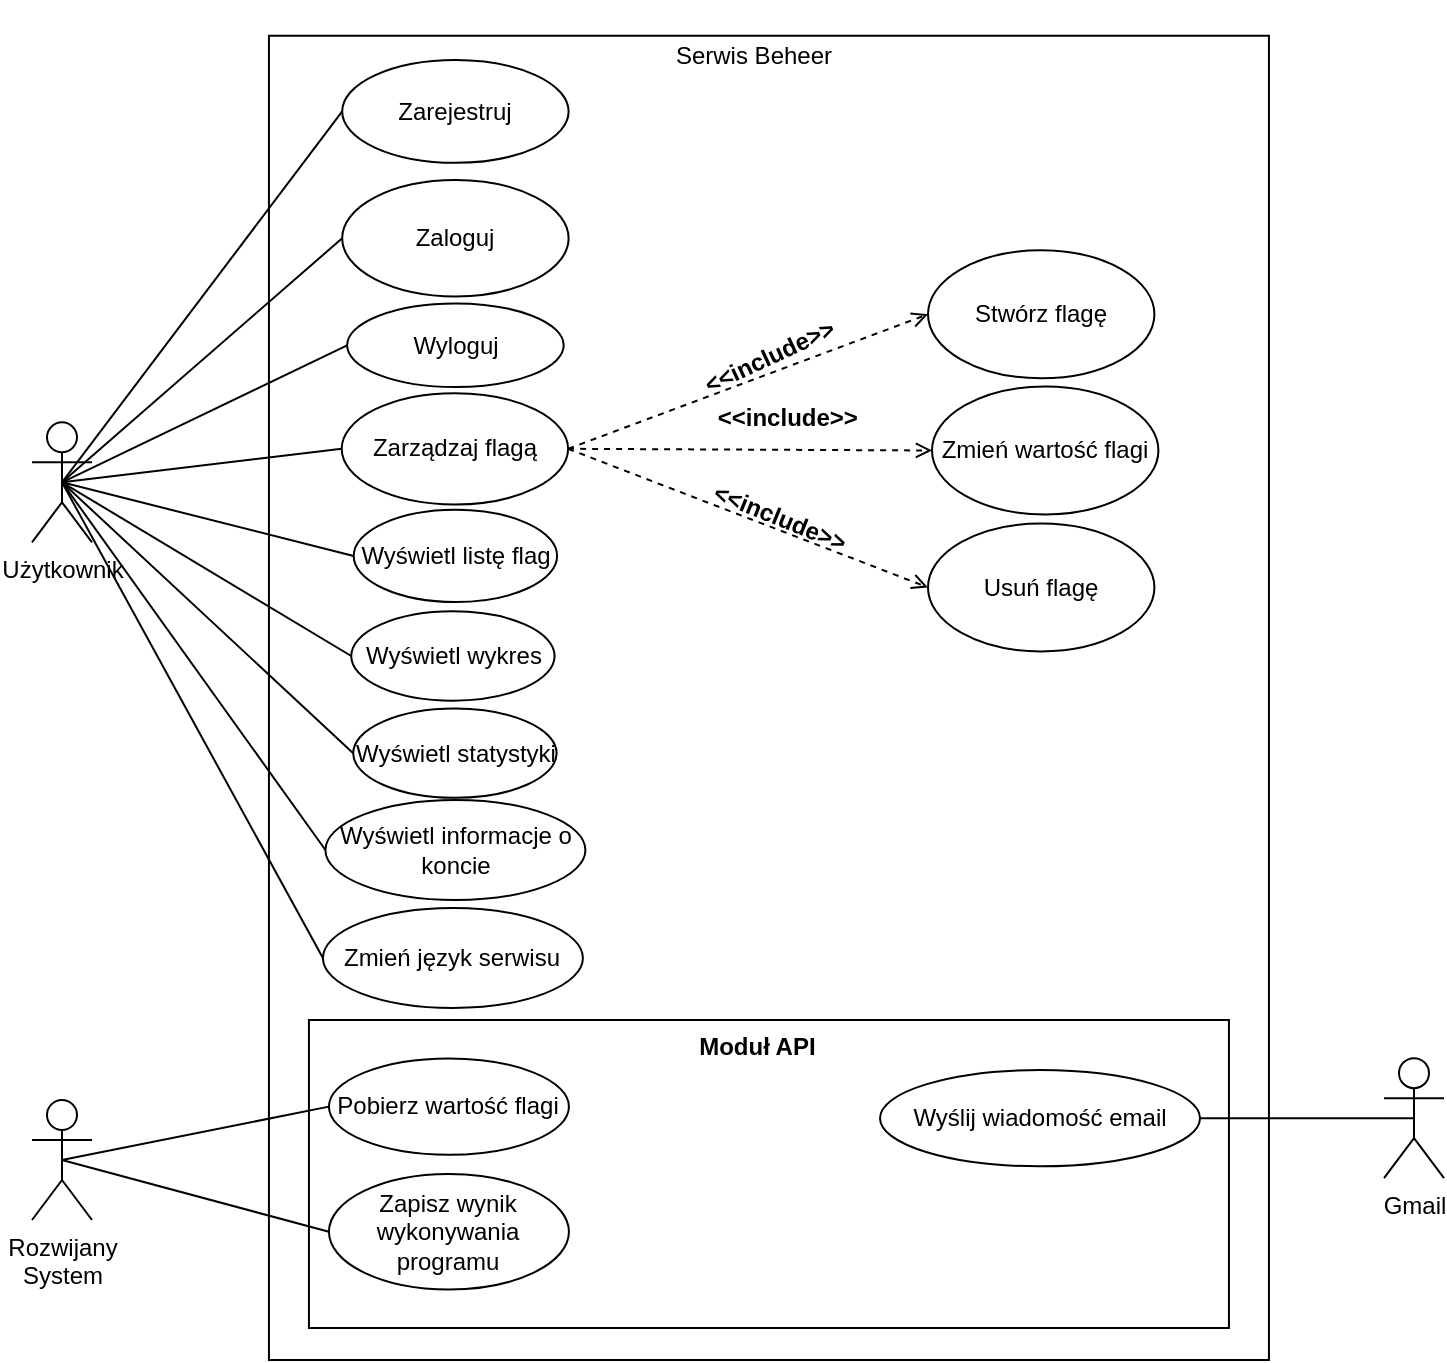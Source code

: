 <mxfile version="17.1.2" type="device"><diagram id="fwJn8Ch7LkDBj_WFxaw9" name="Page-1"><mxGraphModel dx="868" dy="482" grid="1" gridSize="10" guides="1" tooltips="1" connect="1" arrows="1" fold="1" page="1" pageScale="1" pageWidth="827" pageHeight="1169" math="0" shadow="0"><root><mxCell id="0"/><mxCell id="1" parent="0"/><mxCell id="4bolcon3FT-rSPbx6MUC-4" value="" style="group" parent="1" vertex="1" connectable="0"><mxGeometry x="180" y="30" width="508.47" height="680" as="geometry"/></mxCell><mxCell id="4bolcon3FT-rSPbx6MUC-1" value="" style="rounded=0;whiteSpace=wrap;html=1;" parent="4bolcon3FT-rSPbx6MUC-4" vertex="1"><mxGeometry x="8.47" y="17.87" width="500" height="662.13" as="geometry"/></mxCell><mxCell id="4bolcon3FT-rSPbx6MUC-3" value="Serwis Beheer" style="text;html=1;strokeColor=none;fillColor=none;align=center;verticalAlign=middle;whiteSpace=wrap;rounded=0;" parent="4bolcon3FT-rSPbx6MUC-4" vertex="1"><mxGeometry x="203.949" y="8.933" width="94.34" height="38.389" as="geometry"/></mxCell><mxCell id="4bolcon3FT-rSPbx6MUC-10" value="Stwórz flagę" style="ellipse;whiteSpace=wrap;html=1;" parent="4bolcon3FT-rSPbx6MUC-4" vertex="1"><mxGeometry x="337.999" y="125.159" width="113.208" height="63.982" as="geometry"/></mxCell><mxCell id="4bolcon3FT-rSPbx6MUC-12" value="Zmień wartość flagi" style="ellipse;whiteSpace=wrap;html=1;" parent="4bolcon3FT-rSPbx6MUC-4" vertex="1"><mxGeometry x="339.999" y="193.248" width="113.208" height="63.982" as="geometry"/></mxCell><mxCell id="4bolcon3FT-rSPbx6MUC-13" value="Usuń flagę" style="ellipse;whiteSpace=wrap;html=1;" parent="4bolcon3FT-rSPbx6MUC-4" vertex="1"><mxGeometry x="337.999" y="261.711" width="113.208" height="63.982" as="geometry"/></mxCell><mxCell id="4bolcon3FT-rSPbx6MUC-34" style="edgeStyle=none;rounded=0;orthogonalLoop=1;jettySize=auto;html=1;exitX=1;exitY=0.5;exitDx=0;exitDy=0;entryX=0;entryY=0.5;entryDx=0;entryDy=0;dashed=1;strokeColor=none;" parent="4bolcon3FT-rSPbx6MUC-4" source="4bolcon3FT-rSPbx6MUC-15" target="4bolcon3FT-rSPbx6MUC-10" edge="1"><mxGeometry relative="1" as="geometry"/></mxCell><mxCell id="4bolcon3FT-rSPbx6MUC-36" style="edgeStyle=none;rounded=0;orthogonalLoop=1;jettySize=auto;html=1;exitX=1;exitY=0.5;exitDx=0;exitDy=0;entryX=0;entryY=0.5;entryDx=0;entryDy=0;dashed=1;strokeColor=default;endArrow=open;endFill=0;" parent="4bolcon3FT-rSPbx6MUC-4" source="4bolcon3FT-rSPbx6MUC-15" target="4bolcon3FT-rSPbx6MUC-13" edge="1"><mxGeometry relative="1" as="geometry"/></mxCell><mxCell id="4bolcon3FT-rSPbx6MUC-58" style="edgeStyle=none;rounded=0;orthogonalLoop=1;jettySize=auto;html=1;exitX=1;exitY=0.5;exitDx=0;exitDy=0;entryX=0;entryY=0.5;entryDx=0;entryDy=0;dashed=1;endArrow=open;endFill=0;strokeColor=default;strokeWidth=1;" parent="4bolcon3FT-rSPbx6MUC-4" source="4bolcon3FT-rSPbx6MUC-15" target="4bolcon3FT-rSPbx6MUC-10" edge="1"><mxGeometry relative="1" as="geometry"/></mxCell><mxCell id="4bolcon3FT-rSPbx6MUC-15" value="Zarządzaj flagą" style="ellipse;whiteSpace=wrap;html=1;rounded=0;" parent="4bolcon3FT-rSPbx6MUC-4" vertex="1"><mxGeometry x="44.856" y="196.58" width="113.203" height="55.646" as="geometry"/></mxCell><mxCell id="4bolcon3FT-rSPbx6MUC-16" value="Zarejestruj" style="ellipse;whiteSpace=wrap;html=1;rounded=0;" parent="4bolcon3FT-rSPbx6MUC-4" vertex="1"><mxGeometry x="45.106" y="30" width="113.203" height="51.429" as="geometry"/></mxCell><mxCell id="4bolcon3FT-rSPbx6MUC-17" value="Zaloguj" style="ellipse;whiteSpace=wrap;html=1;rounded=0;" parent="4bolcon3FT-rSPbx6MUC-4" vertex="1"><mxGeometry x="45.106" y="90.003" width="113.203" height="58.192" as="geometry"/></mxCell><mxCell id="4bolcon3FT-rSPbx6MUC-18" value="Wyświetl statystyki" style="ellipse;whiteSpace=wrap;html=1;rounded=0;" parent="4bolcon3FT-rSPbx6MUC-4" vertex="1"><mxGeometry x="50.61" y="354.267" width="101.695" height="44.667" as="geometry"/></mxCell><mxCell id="4bolcon3FT-rSPbx6MUC-19" value="Wyświetl wykres" style="ellipse;whiteSpace=wrap;html=1;rounded=0;" parent="4bolcon3FT-rSPbx6MUC-4" vertex="1"><mxGeometry x="49.61" y="305.667" width="101.695" height="44.667" as="geometry"/></mxCell><mxCell id="4bolcon3FT-rSPbx6MUC-20" value="Wyświetl listę flag" style="ellipse;whiteSpace=wrap;html=1;rounded=0;" parent="4bolcon3FT-rSPbx6MUC-4" vertex="1"><mxGeometry x="50.856" y="254.895" width="101.695" height="46.123" as="geometry"/></mxCell><mxCell id="4bolcon3FT-rSPbx6MUC-47" value="" style="group;rotation=-25;" parent="4bolcon3FT-rSPbx6MUC-4" vertex="1" connectable="0"><mxGeometry x="224.568" y="165.913" width="67.797" height="23.227" as="geometry"/></mxCell><mxCell id="4bolcon3FT-rSPbx6MUC-48" value="" style="group;rotation=-25;" parent="4bolcon3FT-rSPbx6MUC-47" vertex="1" connectable="0"><mxGeometry width="67.797" height="23.227" as="geometry"/></mxCell><mxCell id="4bolcon3FT-rSPbx6MUC-49" style="edgeStyle=none;rounded=0;orthogonalLoop=1;jettySize=auto;html=1;exitX=1;exitY=0.5;exitDx=0;exitDy=0;entryX=0;entryY=0.5;entryDx=0;entryDy=0;dashed=1;strokeColor=default;" parent="4bolcon3FT-rSPbx6MUC-48" edge="1"><mxGeometry relative="1" as="geometry"/></mxCell><mxCell id="4bolcon3FT-rSPbx6MUC-50" value="&lt;&lt;include&gt;&gt;" style="text;align=center;fontStyle=1;verticalAlign=middle;spacingLeft=3;spacingRight=3;strokeColor=none;rotatable=0;points=[[0,0.5],[1,0.5]];portConstraint=eastwest;rounded=0;rotation=-25;" parent="4bolcon3FT-rSPbx6MUC-48" vertex="1"><mxGeometry width="67.797" height="23.227" as="geometry"/></mxCell><mxCell id="4bolcon3FT-rSPbx6MUC-51" value="" style="group;rotation=22;" parent="4bolcon3FT-rSPbx6MUC-4" vertex="1" connectable="0"><mxGeometry x="230.489" y="246.481" width="67.797" height="23.227" as="geometry"/></mxCell><mxCell id="4bolcon3FT-rSPbx6MUC-52" value="" style="group;rotation=22;" parent="4bolcon3FT-rSPbx6MUC-51" vertex="1" connectable="0"><mxGeometry width="67.797" height="23.227" as="geometry"/></mxCell><mxCell id="4bolcon3FT-rSPbx6MUC-53" style="edgeStyle=none;rounded=0;orthogonalLoop=1;jettySize=auto;html=1;exitX=1;exitY=0.5;exitDx=0;exitDy=0;entryX=0;entryY=0.5;entryDx=0;entryDy=0;dashed=1;strokeColor=default;" parent="4bolcon3FT-rSPbx6MUC-52" edge="1"><mxGeometry relative="1" as="geometry"/></mxCell><mxCell id="4bolcon3FT-rSPbx6MUC-54" value="&lt;&lt;include&gt;&gt;" style="text;align=center;fontStyle=1;verticalAlign=middle;spacingLeft=3;spacingRight=3;strokeColor=none;rotatable=0;points=[[0,0.5],[1,0.5]];portConstraint=eastwest;rounded=0;rotation=22;" parent="4bolcon3FT-rSPbx6MUC-52" vertex="1"><mxGeometry width="67.797" height="23.227" as="geometry"/></mxCell><mxCell id="4bolcon3FT-rSPbx6MUC-73" value="" style="group" parent="4bolcon3FT-rSPbx6MUC-4" vertex="1" connectable="0"><mxGeometry x="28.47" y="510" width="460" height="154" as="geometry"/></mxCell><mxCell id="4bolcon3FT-rSPbx6MUC-66" value="" style="html=1;rounded=0;" parent="4bolcon3FT-rSPbx6MUC-73" vertex="1"><mxGeometry width="460" height="154" as="geometry"/></mxCell><mxCell id="4bolcon3FT-rSPbx6MUC-67" value="Moduł API" style="text;align=center;fontStyle=1;verticalAlign=middle;spacingLeft=3;spacingRight=3;strokeColor=none;rotatable=0;points=[[0,0.5],[1,0.5]];portConstraint=eastwest;rounded=0;" parent="4bolcon3FT-rSPbx6MUC-73" vertex="1"><mxGeometry x="184.24" width="80" height="25.025" as="geometry"/></mxCell><mxCell id="4bolcon3FT-rSPbx6MUC-68" value="Pobierz wartość flagi" style="ellipse;whiteSpace=wrap;html=1;rounded=0;" parent="4bolcon3FT-rSPbx6MUC-73" vertex="1"><mxGeometry x="10" y="19.25" width="120" height="48.125" as="geometry"/></mxCell><mxCell id="4bolcon3FT-rSPbx6MUC-69" value="Zapisz wynik wykonywania programu" style="ellipse;whiteSpace=wrap;html=1;rounded=0;" parent="4bolcon3FT-rSPbx6MUC-73" vertex="1"><mxGeometry x="10" y="77" width="120" height="57.75" as="geometry"/></mxCell><mxCell id="JVEXkkZYrkWbvXftNamU-2" value="Wyślij wiadomość email" style="ellipse;whiteSpace=wrap;html=1;" vertex="1" parent="4bolcon3FT-rSPbx6MUC-73"><mxGeometry x="285.54" y="25.025" width="160" height="48.125" as="geometry"/></mxCell><mxCell id="JVEXkkZYrkWbvXftNamU-1" value="Wyloguj" style="ellipse;whiteSpace=wrap;html=1;" vertex="1" parent="4bolcon3FT-rSPbx6MUC-4"><mxGeometry x="47.56" y="151.74" width="108.29" height="41.8" as="geometry"/></mxCell><mxCell id="4bolcon3FT-rSPbx6MUC-46" value="" style="group;rotation=0;" parent="4bolcon3FT-rSPbx6MUC-4" vertex="1" connectable="0"><mxGeometry x="234.0" y="196.576" width="67.797" height="23.227" as="geometry"/></mxCell><mxCell id="4bolcon3FT-rSPbx6MUC-35" style="edgeStyle=none;rounded=0;orthogonalLoop=1;jettySize=auto;html=1;exitX=1;exitY=0.5;exitDx=0;exitDy=0;entryX=0;entryY=0.5;entryDx=0;entryDy=0;dashed=1;strokeColor=default;endArrow=open;endFill=0;" parent="4bolcon3FT-rSPbx6MUC-46" source="4bolcon3FT-rSPbx6MUC-15" target="4bolcon3FT-rSPbx6MUC-12" edge="1"><mxGeometry relative="1" as="geometry"/></mxCell><mxCell id="4bolcon3FT-rSPbx6MUC-37" value="&lt;&lt;include&gt;&gt;" style="text;align=center;fontStyle=1;verticalAlign=middle;spacingLeft=3;spacingRight=3;strokeColor=none;rotatable=0;points=[[0,0.5],[1,0.5]];portConstraint=eastwest;rounded=0;rotation=0;" parent="4bolcon3FT-rSPbx6MUC-46" vertex="1"><mxGeometry width="67.797" height="23.227" as="geometry"/></mxCell><mxCell id="JVEXkkZYrkWbvXftNamU-7" value="Wyświetl informacje o koncie" style="ellipse;whiteSpace=wrap;html=1;" vertex="1" parent="4bolcon3FT-rSPbx6MUC-4"><mxGeometry x="36.71" y="400" width="130" height="50" as="geometry"/></mxCell><mxCell id="JVEXkkZYrkWbvXftNamU-9" value="Zmień język serwisu" style="ellipse;whiteSpace=wrap;html=1;" vertex="1" parent="4bolcon3FT-rSPbx6MUC-4"><mxGeometry x="35.46" y="454" width="130" height="50" as="geometry"/></mxCell><mxCell id="4bolcon3FT-rSPbx6MUC-60" style="edgeStyle=none;rounded=0;orthogonalLoop=1;jettySize=auto;html=1;exitX=0.5;exitY=0.5;exitDx=0;exitDy=0;exitPerimeter=0;entryX=0;entryY=0.5;entryDx=0;entryDy=0;endArrow=none;endFill=0;strokeColor=default;strokeWidth=1;" parent="1" source="4bolcon3FT-rSPbx6MUC-2" target="4bolcon3FT-rSPbx6MUC-16" edge="1"><mxGeometry relative="1" as="geometry"/></mxCell><mxCell id="4bolcon3FT-rSPbx6MUC-61" style="edgeStyle=none;rounded=0;orthogonalLoop=1;jettySize=auto;html=1;exitX=0.5;exitY=0.5;exitDx=0;exitDy=0;exitPerimeter=0;entryX=0;entryY=0.5;entryDx=0;entryDy=0;endArrow=none;endFill=0;strokeColor=default;strokeWidth=1;" parent="1" source="4bolcon3FT-rSPbx6MUC-2" target="4bolcon3FT-rSPbx6MUC-17" edge="1"><mxGeometry relative="1" as="geometry"/></mxCell><mxCell id="4bolcon3FT-rSPbx6MUC-62" style="edgeStyle=none;rounded=0;orthogonalLoop=1;jettySize=auto;html=1;exitX=0.5;exitY=0.5;exitDx=0;exitDy=0;exitPerimeter=0;entryX=0;entryY=0.5;entryDx=0;entryDy=0;endArrow=none;endFill=0;strokeColor=default;strokeWidth=1;" parent="1" source="4bolcon3FT-rSPbx6MUC-2" target="4bolcon3FT-rSPbx6MUC-15" edge="1"><mxGeometry relative="1" as="geometry"/></mxCell><mxCell id="4bolcon3FT-rSPbx6MUC-63" style="edgeStyle=none;rounded=0;orthogonalLoop=1;jettySize=auto;html=1;exitX=0.5;exitY=0.5;exitDx=0;exitDy=0;exitPerimeter=0;entryX=0;entryY=0.5;entryDx=0;entryDy=0;endArrow=none;endFill=0;strokeColor=default;strokeWidth=1;" parent="1" source="4bolcon3FT-rSPbx6MUC-2" target="4bolcon3FT-rSPbx6MUC-18" edge="1"><mxGeometry relative="1" as="geometry"/></mxCell><mxCell id="4bolcon3FT-rSPbx6MUC-64" style="edgeStyle=none;rounded=0;orthogonalLoop=1;jettySize=auto;html=1;exitX=0.5;exitY=0.5;exitDx=0;exitDy=0;exitPerimeter=0;entryX=0;entryY=0.5;entryDx=0;entryDy=0;endArrow=none;endFill=0;strokeColor=default;strokeWidth=1;" parent="1" source="4bolcon3FT-rSPbx6MUC-2" target="4bolcon3FT-rSPbx6MUC-19" edge="1"><mxGeometry relative="1" as="geometry"/></mxCell><mxCell id="4bolcon3FT-rSPbx6MUC-65" style="edgeStyle=none;rounded=0;orthogonalLoop=1;jettySize=auto;html=1;exitX=0.5;exitY=0.5;exitDx=0;exitDy=0;exitPerimeter=0;entryX=0;entryY=0.5;entryDx=0;entryDy=0;endArrow=none;endFill=0;strokeColor=default;strokeWidth=1;" parent="1" source="4bolcon3FT-rSPbx6MUC-2" target="4bolcon3FT-rSPbx6MUC-20" edge="1"><mxGeometry relative="1" as="geometry"/></mxCell><mxCell id="JVEXkkZYrkWbvXftNamU-6" style="rounded=0;orthogonalLoop=1;jettySize=auto;html=1;exitX=0.5;exitY=0.5;exitDx=0;exitDy=0;exitPerimeter=0;entryX=0;entryY=0.5;entryDx=0;entryDy=0;endArrow=none;endFill=0;" edge="1" parent="1" source="4bolcon3FT-rSPbx6MUC-2" target="JVEXkkZYrkWbvXftNamU-1"><mxGeometry relative="1" as="geometry"/></mxCell><mxCell id="JVEXkkZYrkWbvXftNamU-8" style="edgeStyle=none;rounded=0;orthogonalLoop=1;jettySize=auto;html=1;exitX=0.5;exitY=0.5;exitDx=0;exitDy=0;exitPerimeter=0;entryX=0;entryY=0.5;entryDx=0;entryDy=0;endArrow=none;endFill=0;" edge="1" parent="1" source="4bolcon3FT-rSPbx6MUC-2" target="JVEXkkZYrkWbvXftNamU-7"><mxGeometry relative="1" as="geometry"/></mxCell><mxCell id="JVEXkkZYrkWbvXftNamU-10" style="edgeStyle=none;rounded=0;orthogonalLoop=1;jettySize=auto;html=1;exitX=0.5;exitY=0.5;exitDx=0;exitDy=0;exitPerimeter=0;entryX=0;entryY=0.5;entryDx=0;entryDy=0;endArrow=none;endFill=0;" edge="1" parent="1" source="4bolcon3FT-rSPbx6MUC-2" target="JVEXkkZYrkWbvXftNamU-9"><mxGeometry relative="1" as="geometry"/></mxCell><mxCell id="4bolcon3FT-rSPbx6MUC-2" value="Użytkownik" style="shape=umlActor;verticalLabelPosition=bottom;verticalAlign=top;html=1;outlineConnect=0;" parent="1" vertex="1"><mxGeometry x="70" y="241.14" width="30" height="60" as="geometry"/></mxCell><mxCell id="4bolcon3FT-rSPbx6MUC-75" style="edgeStyle=none;rounded=0;orthogonalLoop=1;jettySize=auto;html=1;exitX=0.5;exitY=0.5;exitDx=0;exitDy=0;exitPerimeter=0;entryX=0;entryY=0.5;entryDx=0;entryDy=0;endArrow=none;endFill=0;strokeColor=default;strokeWidth=1;" parent="1" source="4bolcon3FT-rSPbx6MUC-70" target="4bolcon3FT-rSPbx6MUC-68" edge="1"><mxGeometry relative="1" as="geometry"/></mxCell><mxCell id="4bolcon3FT-rSPbx6MUC-70" value="Rozwijany&lt;br&gt;System" style="shape=umlActor;verticalLabelPosition=bottom;verticalAlign=top;html=1;rounded=0;" parent="1" vertex="1"><mxGeometry x="70" y="580" width="30" height="60" as="geometry"/></mxCell><mxCell id="4bolcon3FT-rSPbx6MUC-76" style="edgeStyle=none;rounded=0;orthogonalLoop=1;jettySize=auto;html=1;exitX=0;exitY=0.5;exitDx=0;exitDy=0;entryX=0.5;entryY=0.5;entryDx=0;entryDy=0;entryPerimeter=0;endArrow=none;endFill=0;strokeColor=default;strokeWidth=1;" parent="1" source="4bolcon3FT-rSPbx6MUC-69" target="4bolcon3FT-rSPbx6MUC-70" edge="1"><mxGeometry relative="1" as="geometry"/></mxCell><mxCell id="JVEXkkZYrkWbvXftNamU-3" value="Gmail" style="shape=umlActor;verticalLabelPosition=bottom;verticalAlign=top;html=1;outlineConnect=0;" vertex="1" parent="1"><mxGeometry x="746" y="559.09" width="30" height="60" as="geometry"/></mxCell><mxCell id="JVEXkkZYrkWbvXftNamU-5" style="rounded=0;orthogonalLoop=1;jettySize=auto;html=1;exitX=1;exitY=0.5;exitDx=0;exitDy=0;entryX=0.5;entryY=0.5;entryDx=0;entryDy=0;entryPerimeter=0;endArrow=none;endFill=0;" edge="1" parent="1" source="JVEXkkZYrkWbvXftNamU-2" target="JVEXkkZYrkWbvXftNamU-3"><mxGeometry relative="1" as="geometry"/></mxCell></root></mxGraphModel></diagram></mxfile>